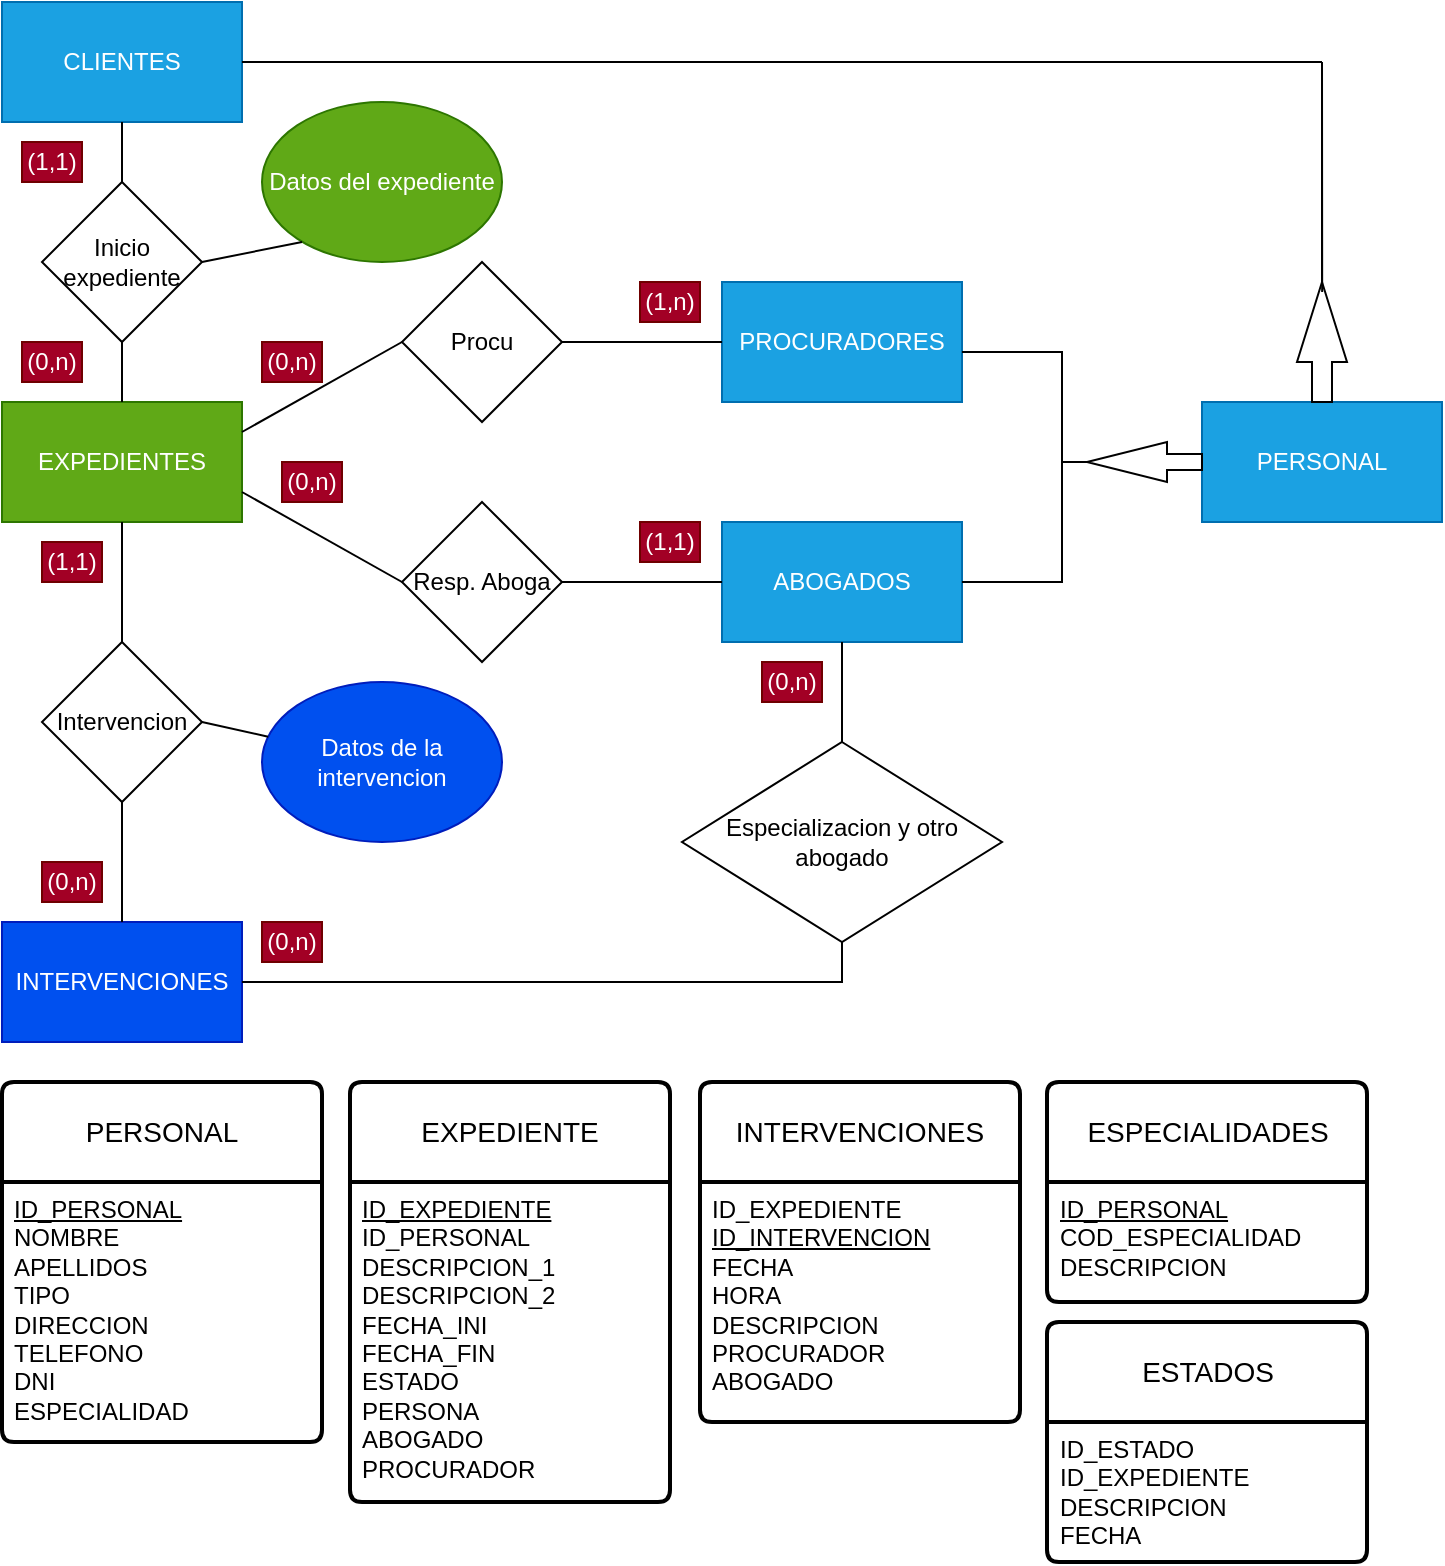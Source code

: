 <mxfile version="26.2.2">
  <diagram name="Página-1" id="6LPEUERYgvxgWAZx0hJE">
    <mxGraphModel dx="800" dy="813" grid="1" gridSize="10" guides="1" tooltips="1" connect="1" arrows="1" fold="1" page="1" pageScale="1" pageWidth="827" pageHeight="1169" math="0" shadow="0">
      <root>
        <mxCell id="0" />
        <mxCell id="1" parent="0" />
        <mxCell id="VQRgWDsJqnCC8jKd--7s-1" value="EXPEDIENTES" style="rounded=0;whiteSpace=wrap;html=1;fillColor=#60a917;fontColor=#ffffff;strokeColor=#2D7600;" vertex="1" parent="1">
          <mxGeometry x="80" y="240" width="120" height="60" as="geometry" />
        </mxCell>
        <mxCell id="VQRgWDsJqnCC8jKd--7s-2" value="CLIENTES" style="rounded=0;whiteSpace=wrap;html=1;fillColor=#1ba1e2;fontColor=#ffffff;strokeColor=#006EAF;" vertex="1" parent="1">
          <mxGeometry x="80" y="40" width="120" height="60" as="geometry" />
        </mxCell>
        <mxCell id="VQRgWDsJqnCC8jKd--7s-3" value="PROCURADORES" style="rounded=0;whiteSpace=wrap;html=1;fillColor=#1ba1e2;fontColor=#ffffff;strokeColor=#006EAF;" vertex="1" parent="1">
          <mxGeometry x="440" y="180" width="120" height="60" as="geometry" />
        </mxCell>
        <mxCell id="VQRgWDsJqnCC8jKd--7s-4" value="ABOGADOS" style="rounded=0;whiteSpace=wrap;html=1;fillColor=#1ba1e2;fontColor=#ffffff;strokeColor=#006EAF;" vertex="1" parent="1">
          <mxGeometry x="440" y="300" width="120" height="60" as="geometry" />
        </mxCell>
        <mxCell id="VQRgWDsJqnCC8jKd--7s-6" value="INTERVENCIONES" style="rounded=0;whiteSpace=wrap;html=1;fillColor=#0050ef;fontColor=#ffffff;strokeColor=#001DBC;" vertex="1" parent="1">
          <mxGeometry x="80" y="500" width="120" height="60" as="geometry" />
        </mxCell>
        <mxCell id="VQRgWDsJqnCC8jKd--7s-7" value="(1,1)" style="rounded=0;whiteSpace=wrap;html=1;fillColor=#a20025;fontColor=#ffffff;strokeColor=#6F0000;" vertex="1" parent="1">
          <mxGeometry x="90" y="110" width="30" height="20" as="geometry" />
        </mxCell>
        <mxCell id="VQRgWDsJqnCC8jKd--7s-8" value="Inicio expediente" style="rhombus;whiteSpace=wrap;html=1;" vertex="1" parent="1">
          <mxGeometry x="100" y="130" width="80" height="80" as="geometry" />
        </mxCell>
        <mxCell id="VQRgWDsJqnCC8jKd--7s-9" value="" style="endArrow=none;html=1;rounded=0;entryX=0.5;entryY=1;entryDx=0;entryDy=0;exitX=0.5;exitY=0;exitDx=0;exitDy=0;" edge="1" parent="1" source="VQRgWDsJqnCC8jKd--7s-8" target="VQRgWDsJqnCC8jKd--7s-2">
          <mxGeometry width="50" height="50" relative="1" as="geometry">
            <mxPoint x="200" y="150" as="sourcePoint" />
            <mxPoint x="250" y="100" as="targetPoint" />
          </mxGeometry>
        </mxCell>
        <mxCell id="VQRgWDsJqnCC8jKd--7s-10" value="(1,1)" style="rounded=0;whiteSpace=wrap;html=1;fillColor=#a20025;fontColor=#ffffff;strokeColor=#6F0000;" vertex="1" parent="1">
          <mxGeometry x="399" y="300" width="30" height="20" as="geometry" />
        </mxCell>
        <mxCell id="VQRgWDsJqnCC8jKd--7s-11" value="Resp. Aboga" style="rhombus;whiteSpace=wrap;html=1;" vertex="1" parent="1">
          <mxGeometry x="280" y="290" width="80" height="80" as="geometry" />
        </mxCell>
        <mxCell id="VQRgWDsJqnCC8jKd--7s-12" value="" style="endArrow=none;html=1;rounded=0;entryX=0.5;entryY=1;entryDx=0;entryDy=0;exitX=0.5;exitY=0;exitDx=0;exitDy=0;" edge="1" parent="1" source="VQRgWDsJqnCC8jKd--7s-1" target="VQRgWDsJqnCC8jKd--7s-8">
          <mxGeometry width="50" height="50" relative="1" as="geometry">
            <mxPoint x="250" y="210" as="sourcePoint" />
            <mxPoint x="250" y="180" as="targetPoint" />
          </mxGeometry>
        </mxCell>
        <mxCell id="VQRgWDsJqnCC8jKd--7s-13" value="" style="endArrow=none;html=1;rounded=0;exitX=1;exitY=0.75;exitDx=0;exitDy=0;entryX=0;entryY=0.5;entryDx=0;entryDy=0;" edge="1" parent="1" source="VQRgWDsJqnCC8jKd--7s-1" target="VQRgWDsJqnCC8jKd--7s-11">
          <mxGeometry width="50" height="50" relative="1" as="geometry">
            <mxPoint x="390" y="530" as="sourcePoint" />
            <mxPoint x="440" y="480" as="targetPoint" />
            <Array as="points" />
          </mxGeometry>
        </mxCell>
        <mxCell id="VQRgWDsJqnCC8jKd--7s-14" value="" style="endArrow=none;html=1;rounded=0;entryX=0;entryY=0.5;entryDx=0;entryDy=0;exitX=1;exitY=0.5;exitDx=0;exitDy=0;" edge="1" parent="1" source="VQRgWDsJqnCC8jKd--7s-11" target="VQRgWDsJqnCC8jKd--7s-4">
          <mxGeometry width="50" height="50" relative="1" as="geometry">
            <mxPoint x="390" y="530" as="sourcePoint" />
            <mxPoint x="440" y="480" as="targetPoint" />
          </mxGeometry>
        </mxCell>
        <mxCell id="VQRgWDsJqnCC8jKd--7s-15" value="Procu" style="rhombus;whiteSpace=wrap;html=1;" vertex="1" parent="1">
          <mxGeometry x="280" y="170" width="80" height="80" as="geometry" />
        </mxCell>
        <mxCell id="VQRgWDsJqnCC8jKd--7s-16" value="" style="endArrow=none;html=1;rounded=0;exitX=1;exitY=0.25;exitDx=0;exitDy=0;entryX=0;entryY=0.5;entryDx=0;entryDy=0;" edge="1" parent="1" source="VQRgWDsJqnCC8jKd--7s-1" target="VQRgWDsJqnCC8jKd--7s-15">
          <mxGeometry width="50" height="50" relative="1" as="geometry">
            <mxPoint x="380" y="470" as="sourcePoint" />
            <mxPoint x="430" y="420" as="targetPoint" />
          </mxGeometry>
        </mxCell>
        <mxCell id="VQRgWDsJqnCC8jKd--7s-17" value="" style="endArrow=none;html=1;rounded=0;entryX=0;entryY=0.5;entryDx=0;entryDy=0;exitX=1;exitY=0.5;exitDx=0;exitDy=0;" edge="1" parent="1" source="VQRgWDsJqnCC8jKd--7s-15" target="VQRgWDsJqnCC8jKd--7s-3">
          <mxGeometry width="50" height="50" relative="1" as="geometry">
            <mxPoint x="390" y="470" as="sourcePoint" />
            <mxPoint x="440" y="420" as="targetPoint" />
          </mxGeometry>
        </mxCell>
        <mxCell id="VQRgWDsJqnCC8jKd--7s-18" value="(1,n)" style="rounded=0;whiteSpace=wrap;html=1;fillColor=#a20025;fontColor=#ffffff;strokeColor=#6F0000;" vertex="1" parent="1">
          <mxGeometry x="399" y="180" width="30" height="20" as="geometry" />
        </mxCell>
        <mxCell id="VQRgWDsJqnCC8jKd--7s-19" value="Intervencion" style="rhombus;whiteSpace=wrap;html=1;" vertex="1" parent="1">
          <mxGeometry x="100" y="360" width="80" height="80" as="geometry" />
        </mxCell>
        <mxCell id="VQRgWDsJqnCC8jKd--7s-20" value="" style="endArrow=none;html=1;rounded=0;entryX=0.5;entryY=1;entryDx=0;entryDy=0;exitX=0.5;exitY=0;exitDx=0;exitDy=0;" edge="1" parent="1" source="VQRgWDsJqnCC8jKd--7s-19" target="VQRgWDsJqnCC8jKd--7s-1">
          <mxGeometry width="50" height="50" relative="1" as="geometry">
            <mxPoint x="400" y="460" as="sourcePoint" />
            <mxPoint x="450" y="410" as="targetPoint" />
          </mxGeometry>
        </mxCell>
        <mxCell id="VQRgWDsJqnCC8jKd--7s-21" value="" style="endArrow=none;html=1;rounded=0;entryX=0.5;entryY=1;entryDx=0;entryDy=0;exitX=0.5;exitY=0;exitDx=0;exitDy=0;" edge="1" parent="1" source="VQRgWDsJqnCC8jKd--7s-6" target="VQRgWDsJqnCC8jKd--7s-19">
          <mxGeometry width="50" height="50" relative="1" as="geometry">
            <mxPoint x="400" y="460" as="sourcePoint" />
            <mxPoint x="450" y="410" as="targetPoint" />
          </mxGeometry>
        </mxCell>
        <mxCell id="VQRgWDsJqnCC8jKd--7s-22" value="(0,n)" style="rounded=0;whiteSpace=wrap;html=1;fillColor=#a20025;fontColor=#ffffff;strokeColor=#6F0000;" vertex="1" parent="1">
          <mxGeometry x="210" y="500" width="30" height="20" as="geometry" />
        </mxCell>
        <mxCell id="VQRgWDsJqnCC8jKd--7s-24" value="" style="endArrow=none;html=1;rounded=0;exitX=1;exitY=0.5;exitDx=0;exitDy=0;entryX=0.5;entryY=1;entryDx=0;entryDy=0;" edge="1" parent="1" source="VQRgWDsJqnCC8jKd--7s-6" target="VQRgWDsJqnCC8jKd--7s-40">
          <mxGeometry width="50" height="50" relative="1" as="geometry">
            <mxPoint x="420" y="460" as="sourcePoint" />
            <mxPoint x="260" y="530" as="targetPoint" />
            <Array as="points">
              <mxPoint x="500" y="530" />
            </Array>
          </mxGeometry>
        </mxCell>
        <mxCell id="VQRgWDsJqnCC8jKd--7s-25" value="" style="endArrow=none;html=1;rounded=0;entryX=0.5;entryY=1;entryDx=0;entryDy=0;exitX=0.5;exitY=0;exitDx=0;exitDy=0;" edge="1" parent="1" source="VQRgWDsJqnCC8jKd--7s-40" target="VQRgWDsJqnCC8jKd--7s-4">
          <mxGeometry width="50" height="50" relative="1" as="geometry">
            <mxPoint x="420" y="460" as="sourcePoint" />
            <mxPoint x="470" y="410" as="targetPoint" />
          </mxGeometry>
        </mxCell>
        <mxCell id="VQRgWDsJqnCC8jKd--7s-26" value="(0,n)" style="rounded=0;whiteSpace=wrap;html=1;fillColor=#a20025;fontColor=#ffffff;strokeColor=#6F0000;" vertex="1" parent="1">
          <mxGeometry x="460" y="370" width="30" height="20" as="geometry" />
        </mxCell>
        <mxCell id="VQRgWDsJqnCC8jKd--7s-27" value="(0,n)" style="rounded=0;whiteSpace=wrap;html=1;fillColor=#a20025;fontColor=#ffffff;strokeColor=#6F0000;" vertex="1" parent="1">
          <mxGeometry x="100" y="470" width="30" height="20" as="geometry" />
        </mxCell>
        <mxCell id="VQRgWDsJqnCC8jKd--7s-28" value="(1,1)" style="rounded=0;whiteSpace=wrap;html=1;fillColor=#a20025;fontColor=#ffffff;strokeColor=#6F0000;" vertex="1" parent="1">
          <mxGeometry x="100" y="310" width="30" height="20" as="geometry" />
        </mxCell>
        <mxCell id="VQRgWDsJqnCC8jKd--7s-29" value="PERSONAL" style="rounded=0;whiteSpace=wrap;html=1;fillColor=#1ba1e2;fontColor=#ffffff;strokeColor=#006EAF;" vertex="1" parent="1">
          <mxGeometry x="680" y="240" width="120" height="60" as="geometry" />
        </mxCell>
        <mxCell id="VQRgWDsJqnCC8jKd--7s-30" value="" style="endArrow=none;html=1;rounded=0;entryX=0;entryY=0.5;entryDx=0;entryDy=0;" edge="1" parent="1" source="VQRgWDsJqnCC8jKd--7s-49" target="VQRgWDsJqnCC8jKd--7s-29">
          <mxGeometry width="50" height="50" relative="1" as="geometry">
            <mxPoint x="610" y="270" as="sourcePoint" />
            <mxPoint x="650" y="260" as="targetPoint" />
          </mxGeometry>
        </mxCell>
        <mxCell id="VQRgWDsJqnCC8jKd--7s-32" value="" style="endArrow=none;html=1;rounded=0;" edge="1" parent="1">
          <mxGeometry width="50" height="50" relative="1" as="geometry">
            <mxPoint x="560" y="330" as="sourcePoint" />
            <mxPoint x="610" y="270" as="targetPoint" />
            <Array as="points">
              <mxPoint x="610" y="330" />
            </Array>
          </mxGeometry>
        </mxCell>
        <mxCell id="VQRgWDsJqnCC8jKd--7s-33" value="(0,n)" style="rounded=0;whiteSpace=wrap;html=1;fillColor=#a20025;fontColor=#ffffff;strokeColor=#6F0000;" vertex="1" parent="1">
          <mxGeometry x="90" y="210" width="30" height="20" as="geometry" />
        </mxCell>
        <mxCell id="VQRgWDsJqnCC8jKd--7s-34" value="(0,n)" style="rounded=0;whiteSpace=wrap;html=1;fillColor=#a20025;fontColor=#ffffff;strokeColor=#6F0000;" vertex="1" parent="1">
          <mxGeometry x="220" y="270" width="30" height="20" as="geometry" />
        </mxCell>
        <mxCell id="VQRgWDsJqnCC8jKd--7s-35" value="(0,n)" style="rounded=0;whiteSpace=wrap;html=1;fillColor=#a20025;fontColor=#ffffff;strokeColor=#6F0000;" vertex="1" parent="1">
          <mxGeometry x="210" y="210" width="30" height="20" as="geometry" />
        </mxCell>
        <mxCell id="VQRgWDsJqnCC8jKd--7s-36" value="" style="endArrow=none;html=1;rounded=0;entryX=1;entryY=0.5;entryDx=0;entryDy=0;" edge="1" parent="1" target="VQRgWDsJqnCC8jKd--7s-2">
          <mxGeometry width="50" height="50" relative="1" as="geometry">
            <mxPoint x="740" y="70" as="sourcePoint" />
            <mxPoint x="790" y="190" as="targetPoint" />
            <Array as="points" />
          </mxGeometry>
        </mxCell>
        <mxCell id="VQRgWDsJqnCC8jKd--7s-40" value="Especializacion y otro abogado" style="rhombus;whiteSpace=wrap;html=1;" vertex="1" parent="1">
          <mxGeometry x="420" y="410" width="160" height="100" as="geometry" />
        </mxCell>
        <mxCell id="VQRgWDsJqnCC8jKd--7s-43" value="Datos del expediente" style="ellipse;whiteSpace=wrap;html=1;fillColor=#60a917;fontColor=#ffffff;strokeColor=#2D7600;" vertex="1" parent="1">
          <mxGeometry x="210" y="90" width="120" height="80" as="geometry" />
        </mxCell>
        <mxCell id="VQRgWDsJqnCC8jKd--7s-44" value="" style="endArrow=none;html=1;rounded=0;exitX=1;exitY=0.5;exitDx=0;exitDy=0;" edge="1" parent="1" source="VQRgWDsJqnCC8jKd--7s-8">
          <mxGeometry width="50" height="50" relative="1" as="geometry">
            <mxPoint x="180" y="210" as="sourcePoint" />
            <mxPoint x="230" y="160" as="targetPoint" />
          </mxGeometry>
        </mxCell>
        <mxCell id="VQRgWDsJqnCC8jKd--7s-45" value="Datos de la intervencion" style="ellipse;whiteSpace=wrap;html=1;fillColor=#0050ef;fontColor=#ffffff;strokeColor=#001DBC;" vertex="1" parent="1">
          <mxGeometry x="210" y="380" width="120" height="80" as="geometry" />
        </mxCell>
        <mxCell id="VQRgWDsJqnCC8jKd--7s-46" value="" style="endArrow=none;html=1;rounded=0;" edge="1" parent="1" target="VQRgWDsJqnCC8jKd--7s-45">
          <mxGeometry width="50" height="50" relative="1" as="geometry">
            <mxPoint x="180" y="400" as="sourcePoint" />
            <mxPoint x="230" y="350" as="targetPoint" />
          </mxGeometry>
        </mxCell>
        <mxCell id="VQRgWDsJqnCC8jKd--7s-47" value="" style="html=1;shadow=0;dashed=0;align=center;verticalAlign=middle;shape=mxgraph.arrows2.arrow;dy=0.6;dx=40;direction=north;notch=0;" vertex="1" parent="1">
          <mxGeometry x="727.5" y="180" width="25" height="60" as="geometry" />
        </mxCell>
        <mxCell id="VQRgWDsJqnCC8jKd--7s-50" value="" style="endArrow=none;html=1;rounded=0;entryX=0;entryY=0.5;entryDx=0;entryDy=0;" edge="1" parent="1" target="VQRgWDsJqnCC8jKd--7s-49">
          <mxGeometry width="50" height="50" relative="1" as="geometry">
            <mxPoint x="610" y="270" as="sourcePoint" />
            <mxPoint x="680" y="270" as="targetPoint" />
          </mxGeometry>
        </mxCell>
        <mxCell id="VQRgWDsJqnCC8jKd--7s-49" value="" style="html=1;shadow=0;dashed=0;align=center;verticalAlign=middle;shape=mxgraph.arrows2.arrow;dy=0.6;dx=40;flipH=1;notch=0;" vertex="1" parent="1">
          <mxGeometry x="622.5" y="260" width="57.5" height="20" as="geometry" />
        </mxCell>
        <mxCell id="VQRgWDsJqnCC8jKd--7s-62" value="" style="endArrow=none;html=1;rounded=0;" edge="1" parent="1">
          <mxGeometry width="50" height="50" relative="1" as="geometry">
            <mxPoint x="560" y="215" as="sourcePoint" />
            <mxPoint x="610" y="270" as="targetPoint" />
            <Array as="points">
              <mxPoint x="610" y="215" />
            </Array>
          </mxGeometry>
        </mxCell>
        <mxCell id="VQRgWDsJqnCC8jKd--7s-66" value="" style="endArrow=none;html=1;rounded=0;entryX=1;entryY=0.5;entryDx=0;entryDy=0;exitX=1;exitY=0.5;exitDx=0;exitDy=0;exitPerimeter=0;" edge="1" parent="1" source="VQRgWDsJqnCC8jKd--7s-47">
          <mxGeometry width="50" height="50" relative="1" as="geometry">
            <mxPoint x="740" y="180" as="sourcePoint" />
            <mxPoint x="740.087" y="184.999" as="targetPoint" />
            <Array as="points">
              <mxPoint x="740" y="70" />
            </Array>
          </mxGeometry>
        </mxCell>
        <mxCell id="VQRgWDsJqnCC8jKd--7s-67" value="PERSONAL" style="swimlane;childLayout=stackLayout;horizontal=1;startSize=50;horizontalStack=0;rounded=1;fontSize=14;fontStyle=0;strokeWidth=2;resizeParent=0;resizeLast=1;shadow=0;dashed=0;align=center;arcSize=4;whiteSpace=wrap;html=1;" vertex="1" parent="1">
          <mxGeometry x="80" y="580" width="160" height="180" as="geometry" />
        </mxCell>
        <mxCell id="VQRgWDsJqnCC8jKd--7s-68" value="&lt;div&gt;&lt;u&gt;ID_PERSONAL&lt;/u&gt;&lt;/div&gt;NOMBRE&lt;div&gt;APELLIDOS&lt;/div&gt;&lt;div&gt;TIPO&lt;/div&gt;&lt;div&gt;DIRECCION&lt;/div&gt;&lt;div&gt;TELEFONO&lt;/div&gt;&lt;div&gt;DNI&lt;/div&gt;&lt;div&gt;ESPECIALIDAD&lt;/div&gt;&lt;div&gt;&lt;br&gt;&lt;/div&gt;" style="align=left;strokeColor=none;fillColor=none;spacingLeft=4;spacingRight=4;fontSize=12;verticalAlign=top;resizable=0;rotatable=0;part=1;html=1;whiteSpace=wrap;" vertex="1" parent="VQRgWDsJqnCC8jKd--7s-67">
          <mxGeometry y="50" width="160" height="130" as="geometry" />
        </mxCell>
        <mxCell id="VQRgWDsJqnCC8jKd--7s-70" value="EXPEDIENTE" style="swimlane;childLayout=stackLayout;horizontal=1;startSize=50;horizontalStack=0;rounded=1;fontSize=14;fontStyle=0;strokeWidth=2;resizeParent=0;resizeLast=1;shadow=0;dashed=0;align=center;arcSize=4;whiteSpace=wrap;html=1;" vertex="1" parent="1">
          <mxGeometry x="254" y="580" width="160" height="210" as="geometry" />
        </mxCell>
        <mxCell id="VQRgWDsJqnCC8jKd--7s-71" value="&lt;div&gt;&lt;u&gt;ID_EXPEDIENTE&lt;/u&gt;&lt;/div&gt;&lt;div&gt;ID_PERSONAL&lt;/div&gt;&lt;div&gt;DESCRIPCION_1&lt;/div&gt;&lt;div&gt;DESCRIPCION_2&lt;/div&gt;&lt;div&gt;FECHA_INI&lt;/div&gt;&lt;div&gt;FECHA_FIN&lt;/div&gt;&lt;div&gt;ESTADO&lt;/div&gt;&lt;div&gt;PERSONA&lt;/div&gt;&lt;div&gt;ABOGADO&lt;/div&gt;&lt;div&gt;PROCURADOR&lt;/div&gt;&lt;div&gt;&lt;br&gt;&lt;/div&gt;" style="align=left;strokeColor=none;fillColor=none;spacingLeft=4;spacingRight=4;fontSize=12;verticalAlign=top;resizable=0;rotatable=0;part=1;html=1;whiteSpace=wrap;" vertex="1" parent="VQRgWDsJqnCC8jKd--7s-70">
          <mxGeometry y="50" width="160" height="160" as="geometry" />
        </mxCell>
        <mxCell id="VQRgWDsJqnCC8jKd--7s-72" value="INTERVENCIONES" style="swimlane;childLayout=stackLayout;horizontal=1;startSize=50;horizontalStack=0;rounded=1;fontSize=14;fontStyle=0;strokeWidth=2;resizeParent=0;resizeLast=1;shadow=0;dashed=0;align=center;arcSize=4;whiteSpace=wrap;html=1;" vertex="1" parent="1">
          <mxGeometry x="429" y="580" width="160" height="170" as="geometry" />
        </mxCell>
        <mxCell id="VQRgWDsJqnCC8jKd--7s-73" value="&lt;div&gt;ID_EXPEDIENTE&lt;/div&gt;&lt;div&gt;&lt;u&gt;ID_INTERVENCION&lt;/u&gt;&lt;/div&gt;&lt;div&gt;FECHA&lt;/div&gt;&lt;div&gt;HORA&lt;/div&gt;&lt;div&gt;DESCRIPCION&lt;/div&gt;&lt;div&gt;PROCURADOR&lt;/div&gt;&lt;div&gt;ABOGADO&lt;/div&gt;" style="align=left;strokeColor=none;fillColor=none;spacingLeft=4;spacingRight=4;fontSize=12;verticalAlign=top;resizable=0;rotatable=0;part=1;html=1;whiteSpace=wrap;" vertex="1" parent="VQRgWDsJqnCC8jKd--7s-72">
          <mxGeometry y="50" width="160" height="120" as="geometry" />
        </mxCell>
        <mxCell id="VQRgWDsJqnCC8jKd--7s-74" value="ESPECIALIDADES" style="swimlane;childLayout=stackLayout;horizontal=1;startSize=50;horizontalStack=0;rounded=1;fontSize=14;fontStyle=0;strokeWidth=2;resizeParent=0;resizeLast=1;shadow=0;dashed=0;align=center;arcSize=4;whiteSpace=wrap;html=1;" vertex="1" parent="1">
          <mxGeometry x="602.5" y="580" width="160" height="110" as="geometry" />
        </mxCell>
        <mxCell id="VQRgWDsJqnCC8jKd--7s-75" value="&lt;u&gt;ID_PERSONAL&lt;/u&gt;&lt;div&gt;COD_ESPECIALIDAD&lt;/div&gt;&lt;div&gt;DESCRIPCION&lt;/div&gt;&lt;div&gt;&lt;br&gt;&lt;/div&gt;" style="align=left;strokeColor=none;fillColor=none;spacingLeft=4;spacingRight=4;fontSize=12;verticalAlign=top;resizable=0;rotatable=0;part=1;html=1;whiteSpace=wrap;" vertex="1" parent="VQRgWDsJqnCC8jKd--7s-74">
          <mxGeometry y="50" width="160" height="60" as="geometry" />
        </mxCell>
        <mxCell id="VQRgWDsJqnCC8jKd--7s-77" value="ESTADOS" style="swimlane;childLayout=stackLayout;horizontal=1;startSize=50;horizontalStack=0;rounded=1;fontSize=14;fontStyle=0;strokeWidth=2;resizeParent=0;resizeLast=1;shadow=0;dashed=0;align=center;arcSize=4;whiteSpace=wrap;html=1;" vertex="1" parent="1">
          <mxGeometry x="602.5" y="700" width="160" height="120" as="geometry" />
        </mxCell>
        <mxCell id="VQRgWDsJqnCC8jKd--7s-78" value="ID_ESTADO&lt;div&gt;ID_EXPEDIENTE&lt;br&gt;&lt;div&gt;DESCRIPCION&lt;/div&gt;&lt;div&gt;FECHA&lt;/div&gt;&lt;/div&gt;" style="align=left;strokeColor=none;fillColor=none;spacingLeft=4;spacingRight=4;fontSize=12;verticalAlign=top;resizable=0;rotatable=0;part=1;html=1;whiteSpace=wrap;" vertex="1" parent="VQRgWDsJqnCC8jKd--7s-77">
          <mxGeometry y="50" width="160" height="70" as="geometry" />
        </mxCell>
      </root>
    </mxGraphModel>
  </diagram>
</mxfile>
